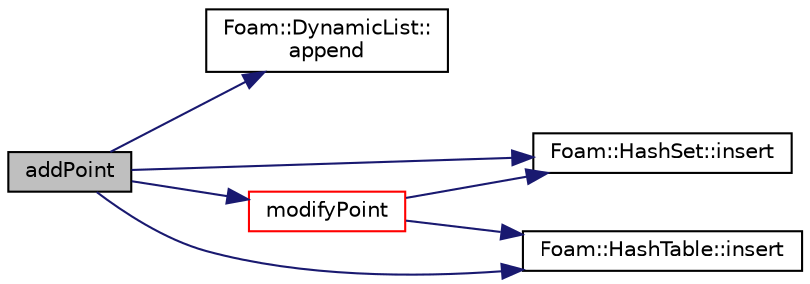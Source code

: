 digraph "addPoint"
{
  bgcolor="transparent";
  edge [fontname="Helvetica",fontsize="10",labelfontname="Helvetica",labelfontsize="10"];
  node [fontname="Helvetica",fontsize="10",shape=record];
  rankdir="LR";
  Node1538 [label="addPoint",height=0.2,width=0.4,color="black", fillcolor="grey75", style="filled", fontcolor="black"];
  Node1538 -> Node1539 [color="midnightblue",fontsize="10",style="solid",fontname="Helvetica"];
  Node1539 [label="Foam::DynamicList::\lappend",height=0.2,width=0.4,color="black",URL="$a27005.html#a7b67b42af715604376ad63a681dee6d8",tooltip="Append an element at the end of the list. "];
  Node1538 -> Node1540 [color="midnightblue",fontsize="10",style="solid",fontname="Helvetica"];
  Node1540 [label="Foam::HashSet::insert",height=0.2,width=0.4,color="black",URL="$a26829.html#a49f0753d9652681fc3a81f59951a0ad7",tooltip="Insert a new entry. "];
  Node1538 -> Node1541 [color="midnightblue",fontsize="10",style="solid",fontname="Helvetica"];
  Node1541 [label="Foam::HashTable::insert",height=0.2,width=0.4,color="black",URL="$a26841.html#a5eee1e0e199ad59b9cb3916cd42156e0",tooltip="Insert a new hashedEntry. "];
  Node1538 -> Node1542 [color="midnightblue",fontsize="10",style="solid",fontname="Helvetica"];
  Node1542 [label="modifyPoint",height=0.2,width=0.4,color="red",URL="$a22449.html#ad83e85fd833a84d24f0a29064ed6163d",tooltip="Modify coordinate. "];
  Node1542 -> Node1541 [color="midnightblue",fontsize="10",style="solid",fontname="Helvetica"];
  Node1542 -> Node1540 [color="midnightblue",fontsize="10",style="solid",fontname="Helvetica"];
}
